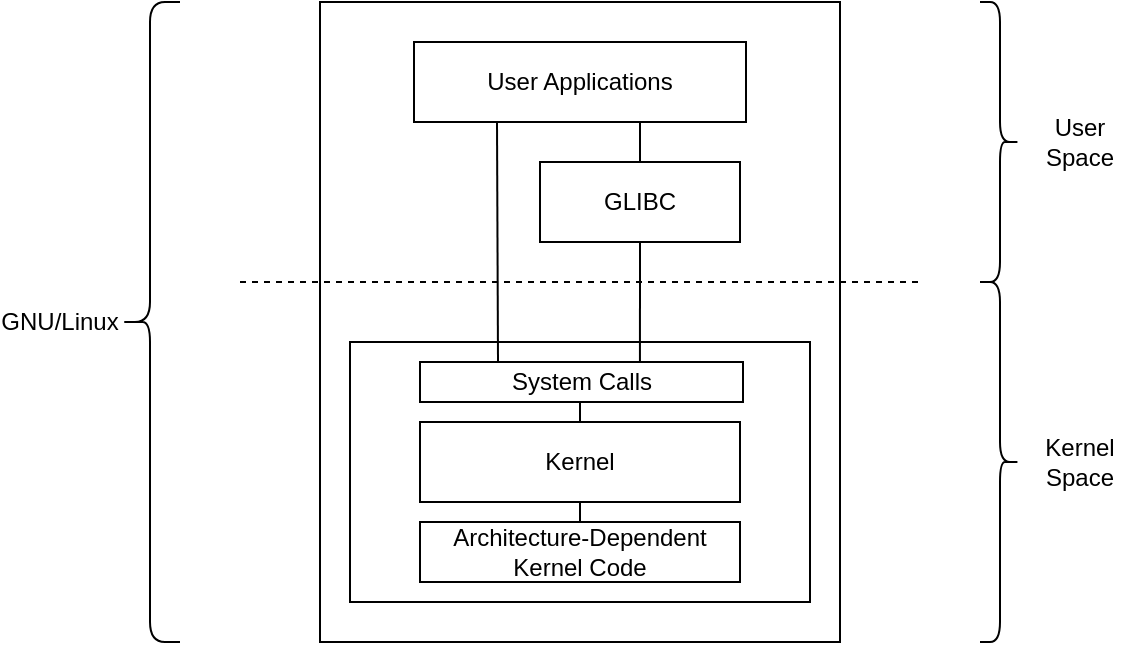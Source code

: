 <mxfile version="16.1.2" type="github">
  <diagram id="hyGyV8I_Jc6BrLd6JG3v" name="Page-1">
    <mxGraphModel dx="1422" dy="705" grid="1" gridSize="10" guides="1" tooltips="1" connect="1" arrows="1" fold="1" page="1" pageScale="1" pageWidth="827" pageHeight="1169" math="0" shadow="0">
      <root>
        <mxCell id="0" />
        <mxCell id="1" parent="0" />
        <mxCell id="yuPRgM2eAbtoOdmmoAb1-1" value="" style="rounded=0;whiteSpace=wrap;html=1;" vertex="1" parent="1">
          <mxGeometry x="250" y="140" width="260" height="320" as="geometry" />
        </mxCell>
        <mxCell id="yuPRgM2eAbtoOdmmoAb1-14" value="" style="rounded=0;whiteSpace=wrap;html=1;" vertex="1" parent="1">
          <mxGeometry x="265" y="310" width="230" height="130" as="geometry" />
        </mxCell>
        <mxCell id="yuPRgM2eAbtoOdmmoAb1-2" value="User Applications" style="rounded=0;whiteSpace=wrap;html=1;" vertex="1" parent="1">
          <mxGeometry x="297" y="160" width="166" height="40" as="geometry" />
        </mxCell>
        <mxCell id="yuPRgM2eAbtoOdmmoAb1-3" value="GLIBC" style="rounded=0;whiteSpace=wrap;html=1;" vertex="1" parent="1">
          <mxGeometry x="360" y="220" width="100" height="40" as="geometry" />
        </mxCell>
        <mxCell id="yuPRgM2eAbtoOdmmoAb1-4" value="" style="endArrow=none;dashed=1;html=1;rounded=0;" edge="1" parent="1">
          <mxGeometry width="50" height="50" relative="1" as="geometry">
            <mxPoint x="210" y="280" as="sourcePoint" />
            <mxPoint x="550" y="280" as="targetPoint" />
          </mxGeometry>
        </mxCell>
        <mxCell id="yuPRgM2eAbtoOdmmoAb1-5" value="" style="endArrow=none;html=1;rounded=0;exitX=0.5;exitY=0;exitDx=0;exitDy=0;" edge="1" parent="1" source="yuPRgM2eAbtoOdmmoAb1-3">
          <mxGeometry width="50" height="50" relative="1" as="geometry">
            <mxPoint x="364" y="250" as="sourcePoint" />
            <mxPoint x="410" y="200" as="targetPoint" />
          </mxGeometry>
        </mxCell>
        <mxCell id="yuPRgM2eAbtoOdmmoAb1-6" value="System Calls" style="rounded=0;whiteSpace=wrap;html=1;" vertex="1" parent="1">
          <mxGeometry x="300" y="320" width="161.5" height="20" as="geometry" />
        </mxCell>
        <mxCell id="yuPRgM2eAbtoOdmmoAb1-7" value="Kernel" style="rounded=0;whiteSpace=wrap;html=1;" vertex="1" parent="1">
          <mxGeometry x="300" y="350" width="160" height="40" as="geometry" />
        </mxCell>
        <mxCell id="yuPRgM2eAbtoOdmmoAb1-8" value="Architecture-Dependent Kernel Code" style="rounded=0;whiteSpace=wrap;html=1;" vertex="1" parent="1">
          <mxGeometry x="300" y="400" width="160" height="30" as="geometry" />
        </mxCell>
        <mxCell id="yuPRgM2eAbtoOdmmoAb1-12" value="" style="endArrow=none;html=1;rounded=0;" edge="1" parent="1" source="yuPRgM2eAbtoOdmmoAb1-7">
          <mxGeometry width="50" height="50" relative="1" as="geometry">
            <mxPoint x="380" y="329.289" as="sourcePoint" />
            <mxPoint x="380" y="350" as="targetPoint" />
            <Array as="points">
              <mxPoint x="380" y="340" />
            </Array>
          </mxGeometry>
        </mxCell>
        <mxCell id="yuPRgM2eAbtoOdmmoAb1-13" value="" style="endArrow=none;html=1;rounded=0;entryX=0.5;entryY=1;entryDx=0;entryDy=0;exitX=0.5;exitY=0;exitDx=0;exitDy=0;" edge="1" parent="1" source="yuPRgM2eAbtoOdmmoAb1-8" target="yuPRgM2eAbtoOdmmoAb1-7">
          <mxGeometry width="50" height="50" relative="1" as="geometry">
            <mxPoint x="580" y="480" as="sourcePoint" />
            <mxPoint x="630" y="430" as="targetPoint" />
          </mxGeometry>
        </mxCell>
        <mxCell id="yuPRgM2eAbtoOdmmoAb1-15" value="" style="endArrow=none;html=1;rounded=0;entryX=0.25;entryY=1;entryDx=0;entryDy=0;" edge="1" parent="1" target="yuPRgM2eAbtoOdmmoAb1-2">
          <mxGeometry width="50" height="50" relative="1" as="geometry">
            <mxPoint x="339" y="320" as="sourcePoint" />
            <mxPoint x="440" y="330" as="targetPoint" />
          </mxGeometry>
        </mxCell>
        <mxCell id="yuPRgM2eAbtoOdmmoAb1-16" value="" style="endArrow=none;html=1;rounded=0;entryX=0.5;entryY=1;entryDx=0;entryDy=0;exitX=0.681;exitY=0;exitDx=0;exitDy=0;exitPerimeter=0;" edge="1" parent="1" source="yuPRgM2eAbtoOdmmoAb1-6" target="yuPRgM2eAbtoOdmmoAb1-3">
          <mxGeometry width="50" height="50" relative="1" as="geometry">
            <mxPoint x="510" y="350" as="sourcePoint" />
            <mxPoint x="560" y="300" as="targetPoint" />
          </mxGeometry>
        </mxCell>
        <mxCell id="yuPRgM2eAbtoOdmmoAb1-17" value="" style="shape=curlyBracket;whiteSpace=wrap;html=1;rounded=1;" vertex="1" parent="1">
          <mxGeometry x="150" y="140" width="30" height="320" as="geometry" />
        </mxCell>
        <mxCell id="yuPRgM2eAbtoOdmmoAb1-18" value="" style="shape=curlyBracket;whiteSpace=wrap;html=1;rounded=1;flipH=1;" vertex="1" parent="1">
          <mxGeometry x="580" y="140" width="20" height="140" as="geometry" />
        </mxCell>
        <mxCell id="yuPRgM2eAbtoOdmmoAb1-19" value="" style="shape=curlyBracket;whiteSpace=wrap;html=1;rounded=1;flipH=1;" vertex="1" parent="1">
          <mxGeometry x="580" y="280" width="20" height="180" as="geometry" />
        </mxCell>
        <mxCell id="yuPRgM2eAbtoOdmmoAb1-20" value="GNU/Linux" style="text;html=1;strokeColor=none;fillColor=none;align=center;verticalAlign=middle;whiteSpace=wrap;rounded=0;" vertex="1" parent="1">
          <mxGeometry x="90" y="285" width="60" height="30" as="geometry" />
        </mxCell>
        <mxCell id="yuPRgM2eAbtoOdmmoAb1-21" value="User Space" style="text;html=1;strokeColor=none;fillColor=none;align=center;verticalAlign=middle;whiteSpace=wrap;rounded=0;" vertex="1" parent="1">
          <mxGeometry x="600" y="195" width="60" height="30" as="geometry" />
        </mxCell>
        <mxCell id="yuPRgM2eAbtoOdmmoAb1-22" value="Kernel Space" style="text;html=1;strokeColor=none;fillColor=none;align=center;verticalAlign=middle;whiteSpace=wrap;rounded=0;" vertex="1" parent="1">
          <mxGeometry x="600" y="355" width="60" height="30" as="geometry" />
        </mxCell>
      </root>
    </mxGraphModel>
  </diagram>
</mxfile>
